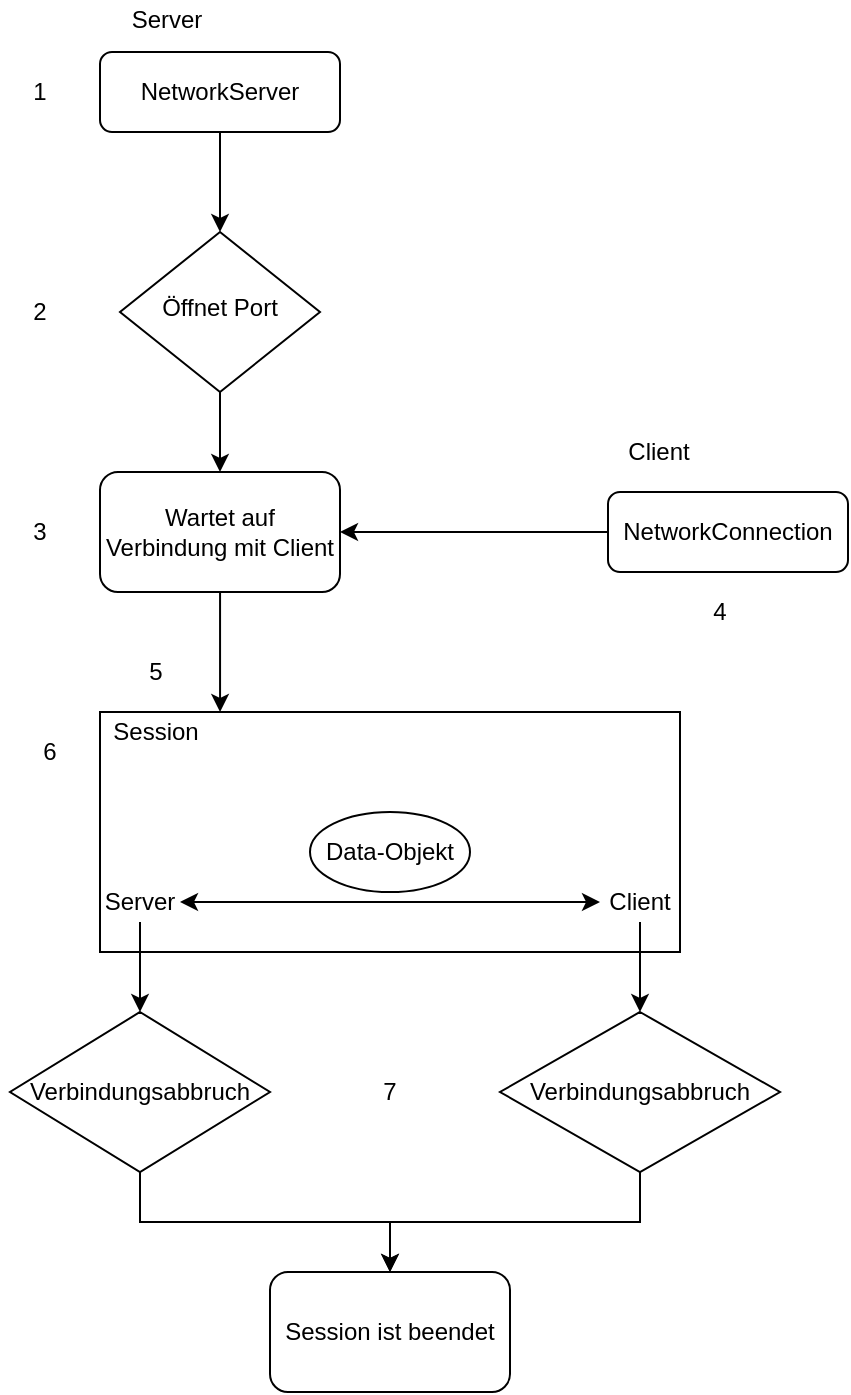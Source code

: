 <mxfile version="12.9.12" type="device"><diagram id="C5RBs43oDa-KdzZeNtuy" name="Page-1"><mxGraphModel dx="2062" dy="1105" grid="1" gridSize="10" guides="1" tooltips="1" connect="1" arrows="1" fold="1" page="1" pageScale="1" pageWidth="827" pageHeight="1169" math="0" shadow="0"><root><mxCell id="WIyWlLk6GJQsqaUBKTNV-0"/><mxCell id="WIyWlLk6GJQsqaUBKTNV-1" parent="WIyWlLk6GJQsqaUBKTNV-0"/><mxCell id="DmhlCRJnA4H335g2YDmC-7" style="edgeStyle=orthogonalEdgeStyle;rounded=0;orthogonalLoop=1;jettySize=auto;html=1;entryX=0.5;entryY=0;entryDx=0;entryDy=0;" edge="1" parent="WIyWlLk6GJQsqaUBKTNV-1" source="WIyWlLk6GJQsqaUBKTNV-3" target="WIyWlLk6GJQsqaUBKTNV-6"><mxGeometry relative="1" as="geometry"/></mxCell><mxCell id="WIyWlLk6GJQsqaUBKTNV-3" value="NetworkServer" style="rounded=1;whiteSpace=wrap;html=1;fontSize=12;glass=0;strokeWidth=1;shadow=0;" parent="WIyWlLk6GJQsqaUBKTNV-1" vertex="1"><mxGeometry x="160" y="80" width="120" height="40" as="geometry"/></mxCell><mxCell id="DmhlCRJnA4H335g2YDmC-5" style="edgeStyle=orthogonalEdgeStyle;rounded=0;orthogonalLoop=1;jettySize=auto;html=1;entryX=0.5;entryY=0;entryDx=0;entryDy=0;" edge="1" parent="WIyWlLk6GJQsqaUBKTNV-1" source="WIyWlLk6GJQsqaUBKTNV-6" target="DmhlCRJnA4H335g2YDmC-4"><mxGeometry relative="1" as="geometry"/></mxCell><mxCell id="WIyWlLk6GJQsqaUBKTNV-6" value="Öffnet Port" style="rhombus;whiteSpace=wrap;html=1;shadow=0;fontFamily=Helvetica;fontSize=12;align=center;strokeWidth=1;spacing=6;spacingTop=-4;" parent="WIyWlLk6GJQsqaUBKTNV-1" vertex="1"><mxGeometry x="170" y="170" width="100" height="80" as="geometry"/></mxCell><mxCell id="DmhlCRJnA4H335g2YDmC-8" style="edgeStyle=orthogonalEdgeStyle;rounded=0;orthogonalLoop=1;jettySize=auto;html=1;entryX=1;entryY=0.5;entryDx=0;entryDy=0;" edge="1" parent="WIyWlLk6GJQsqaUBKTNV-1" source="WIyWlLk6GJQsqaUBKTNV-7" target="DmhlCRJnA4H335g2YDmC-4"><mxGeometry relative="1" as="geometry"/></mxCell><mxCell id="WIyWlLk6GJQsqaUBKTNV-7" value="NetworkConnection" style="rounded=1;whiteSpace=wrap;html=1;fontSize=12;glass=0;strokeWidth=1;shadow=0;" parent="WIyWlLk6GJQsqaUBKTNV-1" vertex="1"><mxGeometry x="414" y="300" width="120" height="40" as="geometry"/></mxCell><mxCell id="DmhlCRJnA4H335g2YDmC-2" value="Server" style="text;html=1;align=center;verticalAlign=middle;resizable=0;points=[];autosize=1;" vertex="1" parent="WIyWlLk6GJQsqaUBKTNV-1"><mxGeometry x="168" y="54" width="50" height="20" as="geometry"/></mxCell><mxCell id="DmhlCRJnA4H335g2YDmC-3" value="Client" style="text;html=1;align=center;verticalAlign=middle;resizable=0;points=[];autosize=1;" vertex="1" parent="WIyWlLk6GJQsqaUBKTNV-1"><mxGeometry x="414" y="270" width="50" height="20" as="geometry"/></mxCell><mxCell id="DmhlCRJnA4H335g2YDmC-22" style="edgeStyle=orthogonalEdgeStyle;rounded=0;orthogonalLoop=1;jettySize=auto;html=1;entryX=0.207;entryY=0;entryDx=0;entryDy=0;entryPerimeter=0;" edge="1" parent="WIyWlLk6GJQsqaUBKTNV-1" source="DmhlCRJnA4H335g2YDmC-4" target="DmhlCRJnA4H335g2YDmC-11"><mxGeometry relative="1" as="geometry"/></mxCell><mxCell id="DmhlCRJnA4H335g2YDmC-4" value="Wartet auf Verbindung mit Client" style="rounded=1;whiteSpace=wrap;html=1;" vertex="1" parent="WIyWlLk6GJQsqaUBKTNV-1"><mxGeometry x="160" y="290" width="120" height="60" as="geometry"/></mxCell><mxCell id="DmhlCRJnA4H335g2YDmC-11" value="" style="rounded=0;whiteSpace=wrap;html=1;" vertex="1" parent="WIyWlLk6GJQsqaUBKTNV-1"><mxGeometry x="160" y="410" width="290" height="120" as="geometry"/></mxCell><mxCell id="DmhlCRJnA4H335g2YDmC-29" style="edgeStyle=orthogonalEdgeStyle;rounded=0;orthogonalLoop=1;jettySize=auto;html=1;" edge="1" parent="WIyWlLk6GJQsqaUBKTNV-1" source="DmhlCRJnA4H335g2YDmC-13" target="DmhlCRJnA4H335g2YDmC-25"><mxGeometry relative="1" as="geometry"/></mxCell><mxCell id="DmhlCRJnA4H335g2YDmC-13" value="Server" style="text;html=1;strokeColor=none;fillColor=none;align=center;verticalAlign=middle;whiteSpace=wrap;rounded=0;" vertex="1" parent="WIyWlLk6GJQsqaUBKTNV-1"><mxGeometry x="160" y="495" width="40" height="20" as="geometry"/></mxCell><mxCell id="DmhlCRJnA4H335g2YDmC-30" style="edgeStyle=orthogonalEdgeStyle;rounded=0;orthogonalLoop=1;jettySize=auto;html=1;entryX=0.5;entryY=0;entryDx=0;entryDy=0;" edge="1" parent="WIyWlLk6GJQsqaUBKTNV-1" source="DmhlCRJnA4H335g2YDmC-14" target="DmhlCRJnA4H335g2YDmC-28"><mxGeometry relative="1" as="geometry"/></mxCell><mxCell id="DmhlCRJnA4H335g2YDmC-14" value="Client" style="text;html=1;strokeColor=none;fillColor=none;align=center;verticalAlign=middle;whiteSpace=wrap;rounded=0;" vertex="1" parent="WIyWlLk6GJQsqaUBKTNV-1"><mxGeometry x="410" y="495" width="40" height="20" as="geometry"/></mxCell><mxCell id="DmhlCRJnA4H335g2YDmC-20" value="" style="endArrow=classic;startArrow=classic;html=1;entryX=0;entryY=0.5;entryDx=0;entryDy=0;exitX=1;exitY=0.5;exitDx=0;exitDy=0;" edge="1" parent="WIyWlLk6GJQsqaUBKTNV-1" source="DmhlCRJnA4H335g2YDmC-13" target="DmhlCRJnA4H335g2YDmC-14"><mxGeometry width="50" height="50" relative="1" as="geometry"><mxPoint x="260" y="540" as="sourcePoint"/><mxPoint x="310" y="490" as="targetPoint"/></mxGeometry></mxCell><mxCell id="DmhlCRJnA4H335g2YDmC-21" value="Session" style="text;html=1;strokeColor=none;fillColor=none;align=center;verticalAlign=middle;whiteSpace=wrap;rounded=0;" vertex="1" parent="WIyWlLk6GJQsqaUBKTNV-1"><mxGeometry x="168" y="410" width="40" height="20" as="geometry"/></mxCell><mxCell id="DmhlCRJnA4H335g2YDmC-23" value="Data-Objekt" style="ellipse;whiteSpace=wrap;html=1;" vertex="1" parent="WIyWlLk6GJQsqaUBKTNV-1"><mxGeometry x="265" y="460" width="80" height="40" as="geometry"/></mxCell><mxCell id="DmhlCRJnA4H335g2YDmC-31" style="edgeStyle=orthogonalEdgeStyle;rounded=0;orthogonalLoop=1;jettySize=auto;html=1;entryX=0.5;entryY=0;entryDx=0;entryDy=0;" edge="1" parent="WIyWlLk6GJQsqaUBKTNV-1" source="DmhlCRJnA4H335g2YDmC-25" target="DmhlCRJnA4H335g2YDmC-27"><mxGeometry relative="1" as="geometry"/></mxCell><mxCell id="DmhlCRJnA4H335g2YDmC-25" value="Verbindungsabbruch" style="rhombus;whiteSpace=wrap;html=1;" vertex="1" parent="WIyWlLk6GJQsqaUBKTNV-1"><mxGeometry x="115" y="560" width="130" height="80" as="geometry"/></mxCell><mxCell id="DmhlCRJnA4H335g2YDmC-27" value="Session ist beendet" style="rounded=1;whiteSpace=wrap;html=1;" vertex="1" parent="WIyWlLk6GJQsqaUBKTNV-1"><mxGeometry x="245" y="690" width="120" height="60" as="geometry"/></mxCell><mxCell id="DmhlCRJnA4H335g2YDmC-32" style="edgeStyle=orthogonalEdgeStyle;rounded=0;orthogonalLoop=1;jettySize=auto;html=1;entryX=0.5;entryY=0;entryDx=0;entryDy=0;" edge="1" parent="WIyWlLk6GJQsqaUBKTNV-1" source="DmhlCRJnA4H335g2YDmC-28" target="DmhlCRJnA4H335g2YDmC-27"><mxGeometry relative="1" as="geometry"/></mxCell><mxCell id="DmhlCRJnA4H335g2YDmC-28" value="&lt;span&gt;Verbindungsabbruch&lt;/span&gt;" style="rhombus;whiteSpace=wrap;html=1;" vertex="1" parent="WIyWlLk6GJQsqaUBKTNV-1"><mxGeometry x="360" y="560" width="140" height="80" as="geometry"/></mxCell><mxCell id="DmhlCRJnA4H335g2YDmC-35" value="1" style="text;html=1;strokeColor=none;fillColor=none;align=center;verticalAlign=middle;whiteSpace=wrap;rounded=0;" vertex="1" parent="WIyWlLk6GJQsqaUBKTNV-1"><mxGeometry x="110" y="90" width="40" height="20" as="geometry"/></mxCell><mxCell id="DmhlCRJnA4H335g2YDmC-36" value="2" style="text;html=1;strokeColor=none;fillColor=none;align=center;verticalAlign=middle;whiteSpace=wrap;rounded=0;" vertex="1" parent="WIyWlLk6GJQsqaUBKTNV-1"><mxGeometry x="110" y="200" width="40" height="20" as="geometry"/></mxCell><mxCell id="DmhlCRJnA4H335g2YDmC-37" value="3" style="text;html=1;strokeColor=none;fillColor=none;align=center;verticalAlign=middle;whiteSpace=wrap;rounded=0;" vertex="1" parent="WIyWlLk6GJQsqaUBKTNV-1"><mxGeometry x="110" y="310" width="40" height="20" as="geometry"/></mxCell><mxCell id="DmhlCRJnA4H335g2YDmC-38" value="4" style="text;html=1;strokeColor=none;fillColor=none;align=center;verticalAlign=middle;whiteSpace=wrap;rounded=0;" vertex="1" parent="WIyWlLk6GJQsqaUBKTNV-1"><mxGeometry x="450" y="350" width="40" height="20" as="geometry"/></mxCell><mxCell id="DmhlCRJnA4H335g2YDmC-39" value="5" style="text;html=1;strokeColor=none;fillColor=none;align=center;verticalAlign=middle;whiteSpace=wrap;rounded=0;" vertex="1" parent="WIyWlLk6GJQsqaUBKTNV-1"><mxGeometry x="168" y="380" width="40" height="20" as="geometry"/></mxCell><mxCell id="DmhlCRJnA4H335g2YDmC-40" value="6" style="text;html=1;strokeColor=none;fillColor=none;align=center;verticalAlign=middle;whiteSpace=wrap;rounded=0;" vertex="1" parent="WIyWlLk6GJQsqaUBKTNV-1"><mxGeometry x="115" y="420" width="40" height="20" as="geometry"/></mxCell><mxCell id="DmhlCRJnA4H335g2YDmC-41" value="7" style="text;html=1;strokeColor=none;fillColor=none;align=center;verticalAlign=middle;whiteSpace=wrap;rounded=0;" vertex="1" parent="WIyWlLk6GJQsqaUBKTNV-1"><mxGeometry x="285" y="590" width="40" height="20" as="geometry"/></mxCell></root></mxGraphModel></diagram></mxfile>
